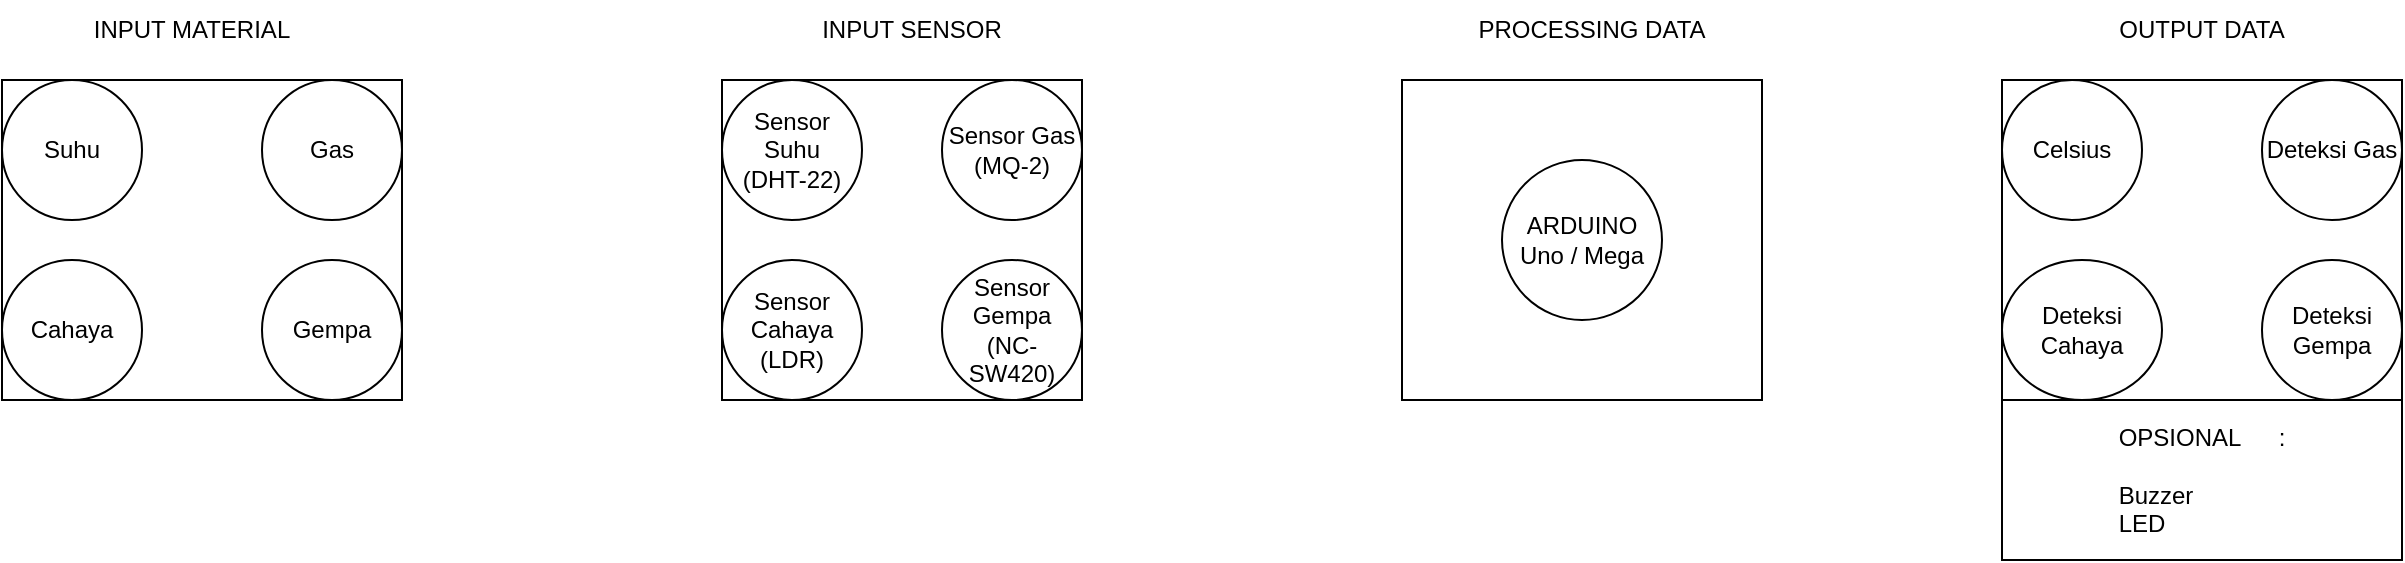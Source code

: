 <mxfile version="21.6.8" type="github">
  <diagram name="Halaman-1" id="a3Sczk5Y9BWB26_xXeQV">
    <mxGraphModel dx="1707" dy="478" grid="1" gridSize="10" guides="1" tooltips="1" connect="1" arrows="1" fold="1" page="1" pageScale="1" pageWidth="827" pageHeight="1169" math="0" shadow="0">
      <root>
        <mxCell id="0" />
        <mxCell id="1" parent="0" />
        <mxCell id="FbHL-1mgcECD7ppwc6UQ-1" value="" style="rounded=0;whiteSpace=wrap;html=1;movable=0;resizable=0;rotatable=0;deletable=0;editable=0;locked=1;connectable=0;" vertex="1" parent="1">
          <mxGeometry x="-200" y="120" width="200" height="160" as="geometry" />
        </mxCell>
        <mxCell id="FbHL-1mgcECD7ppwc6UQ-2" value="" style="rounded=0;whiteSpace=wrap;html=1;" vertex="1" parent="1">
          <mxGeometry x="160" y="120" width="180" height="160" as="geometry" />
        </mxCell>
        <mxCell id="FbHL-1mgcECD7ppwc6UQ-3" value="" style="rounded=0;whiteSpace=wrap;html=1;" vertex="1" parent="1">
          <mxGeometry x="800" y="120" width="200" height="160" as="geometry" />
        </mxCell>
        <mxCell id="FbHL-1mgcECD7ppwc6UQ-4" value="INPUT MATERIAL" style="text;html=1;strokeColor=none;fillColor=none;align=center;verticalAlign=middle;whiteSpace=wrap;rounded=0;" vertex="1" parent="1">
          <mxGeometry x="-160" y="80" width="110" height="30" as="geometry" />
        </mxCell>
        <mxCell id="FbHL-1mgcECD7ppwc6UQ-5" value="INPUT SENSOR" style="text;html=1;strokeColor=none;fillColor=none;align=center;verticalAlign=middle;whiteSpace=wrap;rounded=0;" vertex="1" parent="1">
          <mxGeometry x="190" y="80" width="130" height="30" as="geometry" />
        </mxCell>
        <mxCell id="FbHL-1mgcECD7ppwc6UQ-6" value="OUTPUT DATA" style="text;html=1;strokeColor=none;fillColor=none;align=center;verticalAlign=middle;whiteSpace=wrap;rounded=0;" vertex="1" parent="1">
          <mxGeometry x="855" y="80" width="90" height="30" as="geometry" />
        </mxCell>
        <mxCell id="FbHL-1mgcECD7ppwc6UQ-7" value="Suhu" style="ellipse;whiteSpace=wrap;html=1;" vertex="1" parent="1">
          <mxGeometry x="-200" y="120" width="70" height="70" as="geometry" />
        </mxCell>
        <mxCell id="FbHL-1mgcECD7ppwc6UQ-9" value="Cahaya" style="ellipse;whiteSpace=wrap;html=1;" vertex="1" parent="1">
          <mxGeometry x="-200" y="210" width="70" height="70" as="geometry" />
        </mxCell>
        <mxCell id="FbHL-1mgcECD7ppwc6UQ-10" value="Gas" style="ellipse;whiteSpace=wrap;html=1;aspect=fixed;" vertex="1" parent="1">
          <mxGeometry x="-70" y="120" width="70" height="70" as="geometry" />
        </mxCell>
        <mxCell id="FbHL-1mgcECD7ppwc6UQ-11" value="Gempa" style="ellipse;whiteSpace=wrap;html=1;" vertex="1" parent="1">
          <mxGeometry x="-70" y="210" width="70" height="70" as="geometry" />
        </mxCell>
        <mxCell id="FbHL-1mgcECD7ppwc6UQ-12" value="" style="rounded=0;whiteSpace=wrap;html=1;" vertex="1" parent="1">
          <mxGeometry x="500" y="120" width="180" height="160" as="geometry" />
        </mxCell>
        <mxCell id="FbHL-1mgcECD7ppwc6UQ-13" value="PROCESSING DATA" style="text;html=1;strokeColor=none;fillColor=none;align=center;verticalAlign=middle;whiteSpace=wrap;rounded=0;" vertex="1" parent="1">
          <mxGeometry x="530" y="80" width="130" height="30" as="geometry" />
        </mxCell>
        <mxCell id="FbHL-1mgcECD7ppwc6UQ-16" value="Sensor Suhu&lt;br&gt;(DHT-22)" style="ellipse;whiteSpace=wrap;html=1;" vertex="1" parent="1">
          <mxGeometry x="160" y="120" width="70" height="70" as="geometry" />
        </mxCell>
        <mxCell id="FbHL-1mgcECD7ppwc6UQ-17" value="Sensor Cahaya (LDR)" style="ellipse;whiteSpace=wrap;html=1;" vertex="1" parent="1">
          <mxGeometry x="160" y="210" width="70" height="70" as="geometry" />
        </mxCell>
        <mxCell id="FbHL-1mgcECD7ppwc6UQ-18" value="Sensor Gas (MQ-2)" style="ellipse;whiteSpace=wrap;html=1;" vertex="1" parent="1">
          <mxGeometry x="270" y="120" width="70" height="70" as="geometry" />
        </mxCell>
        <mxCell id="FbHL-1mgcECD7ppwc6UQ-19" value="Sensor Gempa&lt;br&gt;(NC-SW420)" style="ellipse;whiteSpace=wrap;html=1;" vertex="1" parent="1">
          <mxGeometry x="270" y="210" width="70" height="70" as="geometry" />
        </mxCell>
        <mxCell id="FbHL-1mgcECD7ppwc6UQ-20" value="ARDUINO Uno / Mega" style="ellipse;whiteSpace=wrap;html=1;aspect=fixed;" vertex="1" parent="1">
          <mxGeometry x="550" y="160" width="80" height="80" as="geometry" />
        </mxCell>
        <mxCell id="FbHL-1mgcECD7ppwc6UQ-21" value="&lt;div style=&quot;text-align: justify;&quot;&gt;&lt;span style=&quot;background-color: initial;&quot;&gt;OPSIONAL&lt;/span&gt;&lt;span style=&quot;background-color: initial; white-space: pre;&quot;&gt;&#x9;&lt;/span&gt;&lt;span style=&quot;background-color: initial;&quot;&gt;:&lt;/span&gt;&lt;/div&gt;&lt;div style=&quot;text-align: justify;&quot;&gt;&lt;br&gt;&lt;/div&gt;&lt;div style=&quot;text-align: justify;&quot;&gt;&lt;span style=&quot;background-color: initial;&quot;&gt;Buzzer&lt;/span&gt;&lt;/div&gt;&lt;div style=&quot;text-align: justify;&quot;&gt;&lt;span style=&quot;background-color: initial;&quot;&gt;LED&lt;/span&gt;&lt;/div&gt;" style="rounded=0;whiteSpace=wrap;html=1;" vertex="1" parent="1">
          <mxGeometry x="800" y="280" width="200" height="80" as="geometry" />
        </mxCell>
        <mxCell id="FbHL-1mgcECD7ppwc6UQ-24" value="Celsius" style="ellipse;whiteSpace=wrap;html=1;" vertex="1" parent="1">
          <mxGeometry x="800" y="120" width="70" height="70" as="geometry" />
        </mxCell>
        <mxCell id="FbHL-1mgcECD7ppwc6UQ-25" value="Deteksi Gas" style="ellipse;whiteSpace=wrap;html=1;" vertex="1" parent="1">
          <mxGeometry x="930" y="120" width="70" height="70" as="geometry" />
        </mxCell>
        <mxCell id="FbHL-1mgcECD7ppwc6UQ-26" value="Deteksi Cahaya" style="ellipse;whiteSpace=wrap;html=1;" vertex="1" parent="1">
          <mxGeometry x="800" y="210" width="80" height="70" as="geometry" />
        </mxCell>
        <mxCell id="FbHL-1mgcECD7ppwc6UQ-27" value="Deteksi Gempa" style="ellipse;whiteSpace=wrap;html=1;" vertex="1" parent="1">
          <mxGeometry x="930" y="210" width="70" height="70" as="geometry" />
        </mxCell>
      </root>
    </mxGraphModel>
  </diagram>
</mxfile>

